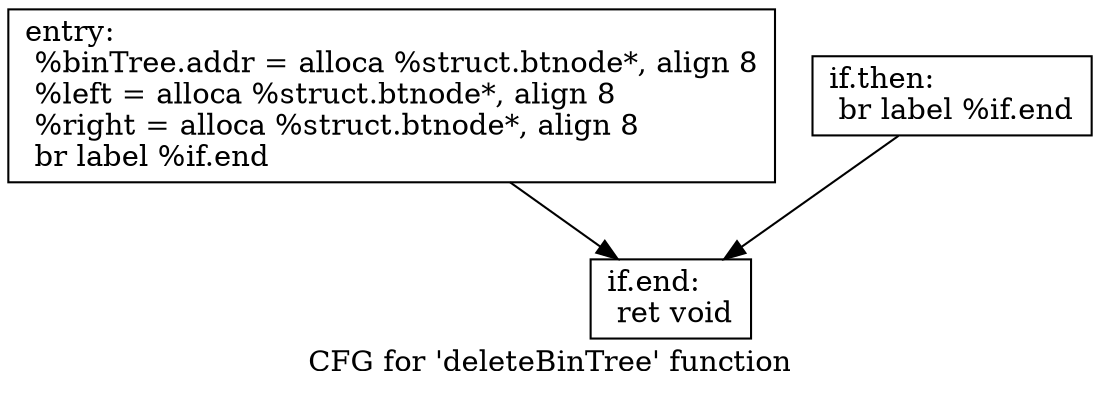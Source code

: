 digraph "CFG for 'deleteBinTree' function" {
	label="CFG for 'deleteBinTree' function";

	Node0x5efe500 [shape=record,label="{entry:\l  %binTree.addr = alloca %struct.btnode*, align 8\l  %left = alloca %struct.btnode*, align 8\l  %right = alloca %struct.btnode*, align 8\l  br label %if.end\l}"];
	Node0x5efe500 -> Node0x5efede0;
	Node0x5efe550 [shape=record,label="{if.then:                                          \l  br label %if.end\l}"];
	Node0x5efe550 -> Node0x5efede0;
	Node0x5efede0 [shape=record,label="{if.end:                                           \l  ret void\l}"];
}
